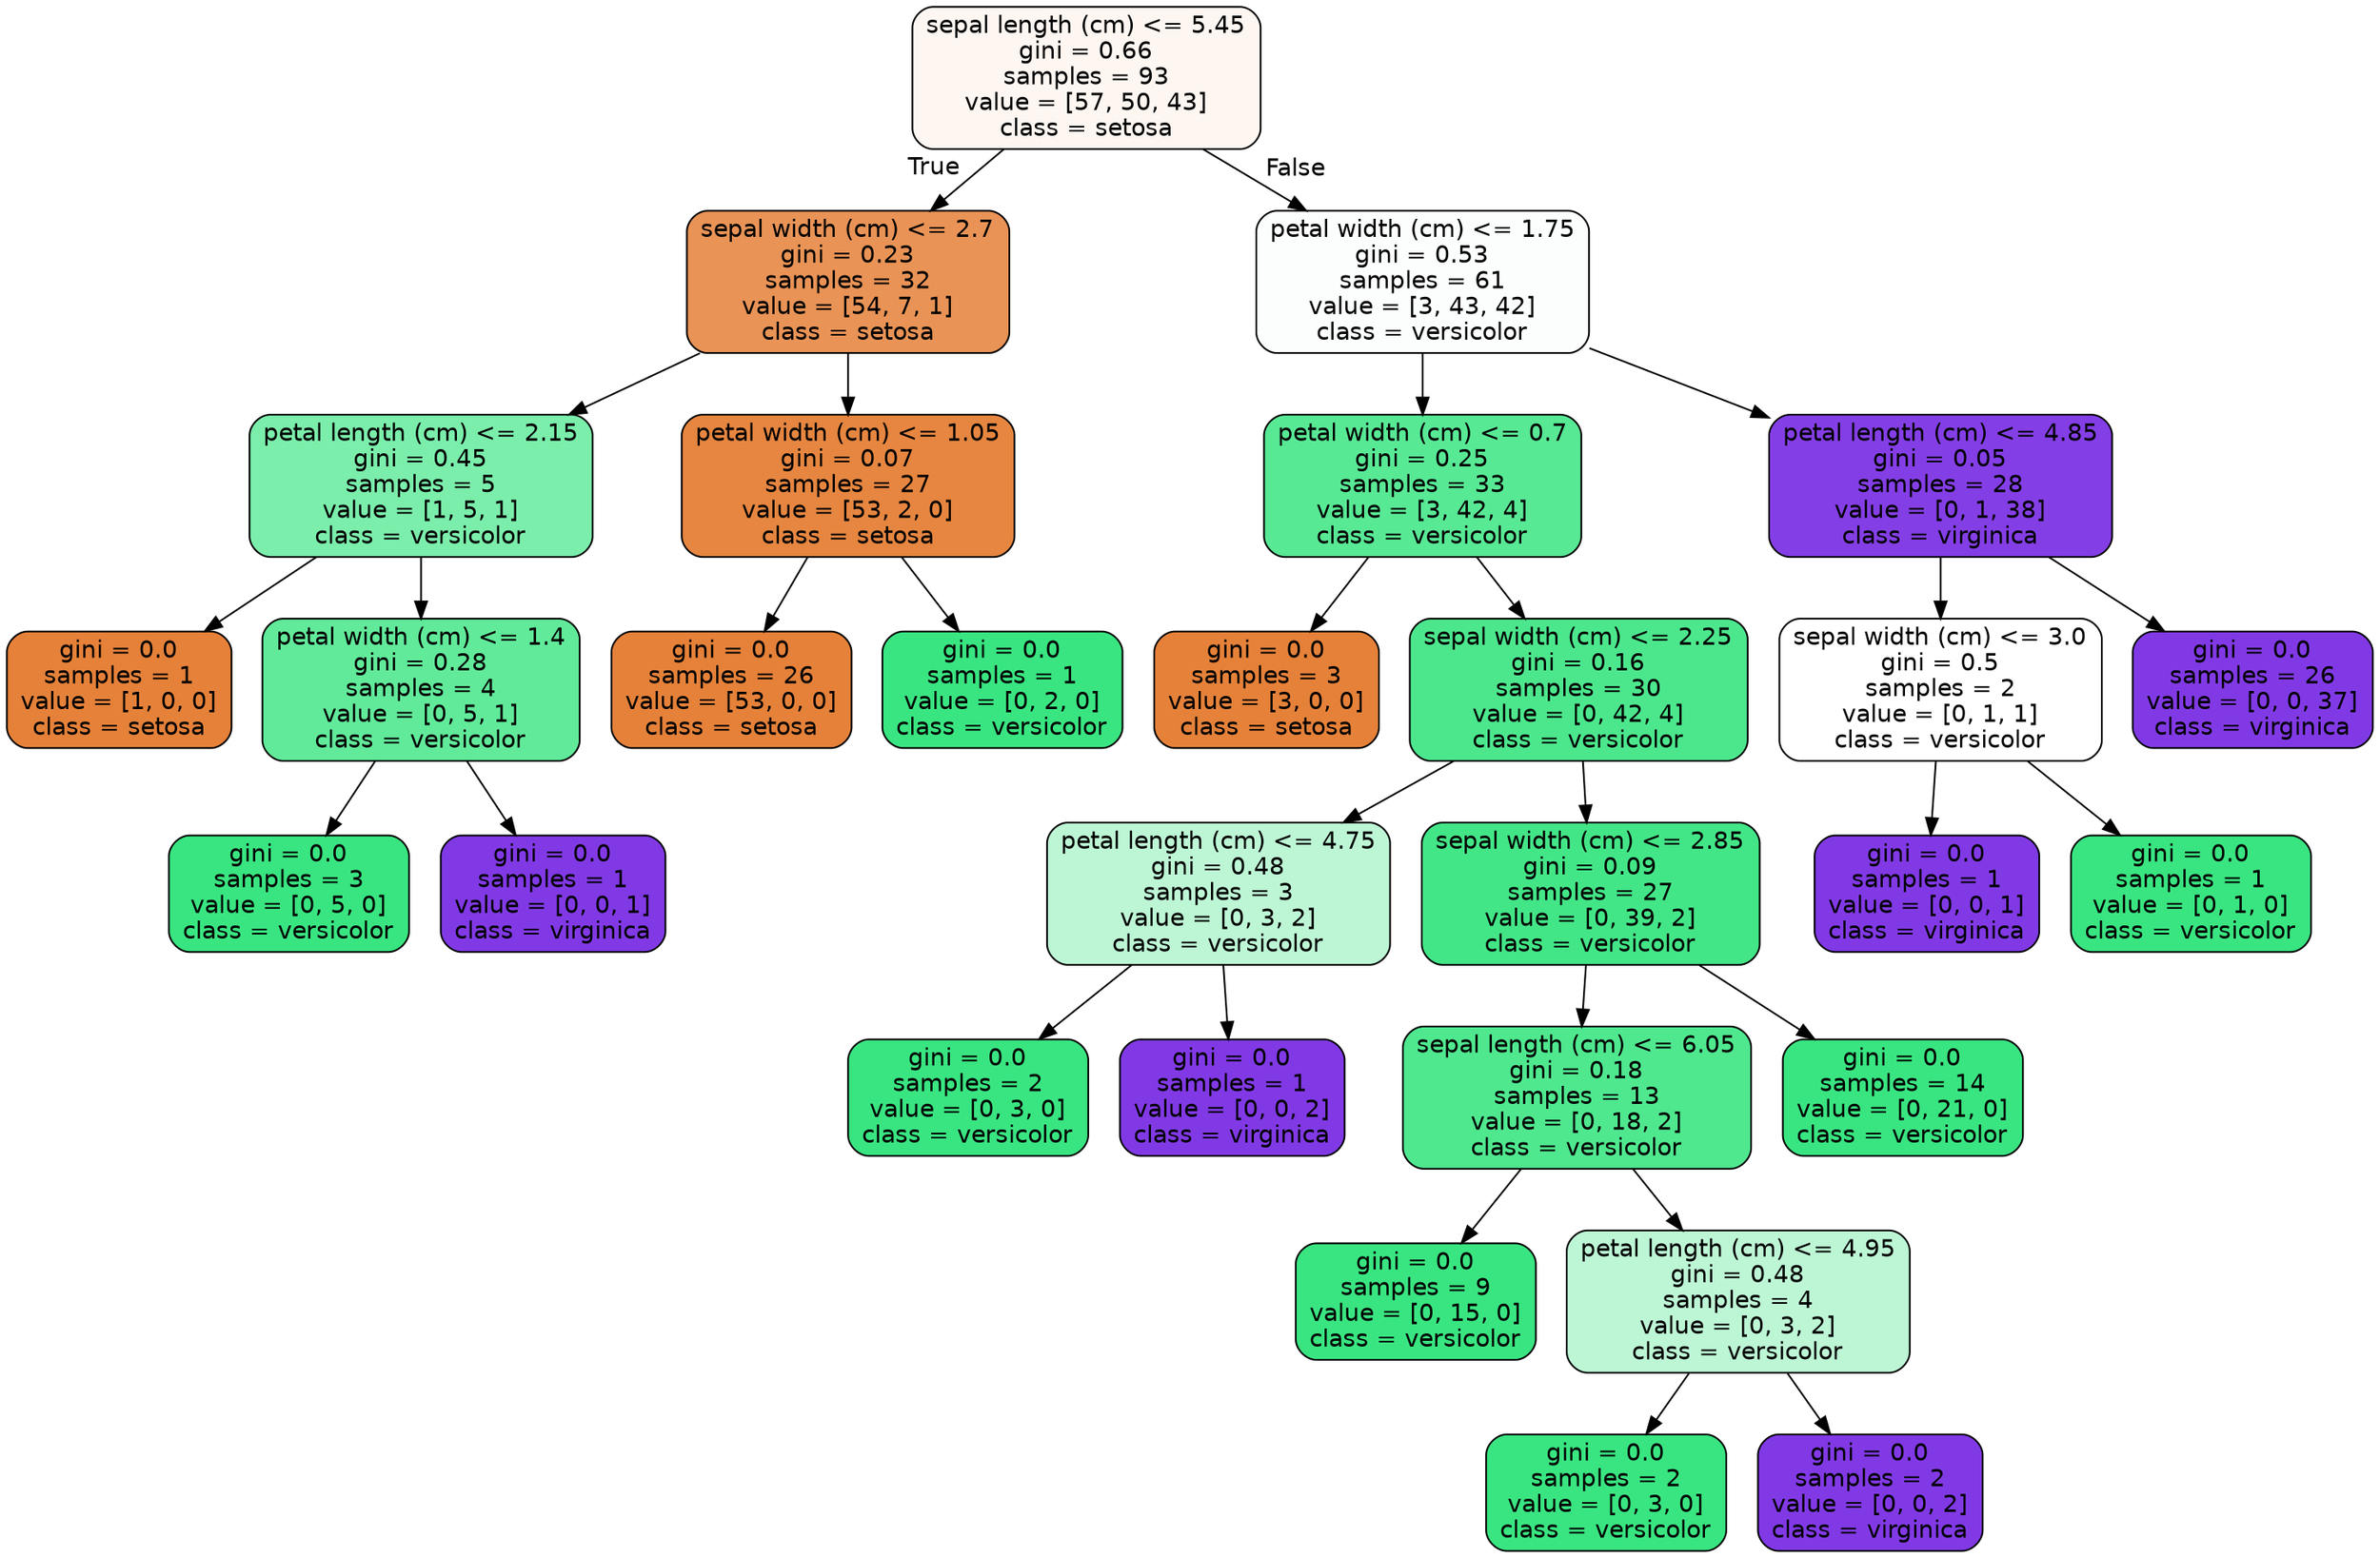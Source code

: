digraph Tree {
node [shape=box, style="filled, rounded", color="black", fontname=helvetica] ;
edge [fontname=helvetica] ;
0 [label="sepal length (cm) <= 5.45\ngini = 0.66\nsamples = 93\nvalue = [57, 50, 43]\nclass = setosa", fillcolor="#fdf6f1"] ;
1 [label="sepal width (cm) <= 2.7\ngini = 0.23\nsamples = 32\nvalue = [54, 7, 1]\nclass = setosa", fillcolor="#e99356"] ;
0 -> 1 [labeldistance=2.5, labelangle=45, headlabel="True"] ;
2 [label="petal length (cm) <= 2.15\ngini = 0.45\nsamples = 5\nvalue = [1, 5, 1]\nclass = versicolor", fillcolor="#7beeab"] ;
1 -> 2 ;
3 [label="gini = 0.0\nsamples = 1\nvalue = [1, 0, 0]\nclass = setosa", fillcolor="#e58139"] ;
2 -> 3 ;
4 [label="petal width (cm) <= 1.4\ngini = 0.28\nsamples = 4\nvalue = [0, 5, 1]\nclass = versicolor", fillcolor="#61ea9a"] ;
2 -> 4 ;
5 [label="gini = 0.0\nsamples = 3\nvalue = [0, 5, 0]\nclass = versicolor", fillcolor="#39e581"] ;
4 -> 5 ;
6 [label="gini = 0.0\nsamples = 1\nvalue = [0, 0, 1]\nclass = virginica", fillcolor="#8139e5"] ;
4 -> 6 ;
7 [label="petal width (cm) <= 1.05\ngini = 0.07\nsamples = 27\nvalue = [53, 2, 0]\nclass = setosa", fillcolor="#e68640"] ;
1 -> 7 ;
8 [label="gini = 0.0\nsamples = 26\nvalue = [53, 0, 0]\nclass = setosa", fillcolor="#e58139"] ;
7 -> 8 ;
9 [label="gini = 0.0\nsamples = 1\nvalue = [0, 2, 0]\nclass = versicolor", fillcolor="#39e581"] ;
7 -> 9 ;
10 [label="petal width (cm) <= 1.75\ngini = 0.53\nsamples = 61\nvalue = [3, 43, 42]\nclass = versicolor", fillcolor="#fbfefc"] ;
0 -> 10 [labeldistance=2.5, labelangle=-45, headlabel="False"] ;
11 [label="petal width (cm) <= 0.7\ngini = 0.25\nsamples = 33\nvalue = [3, 42, 4]\nclass = versicolor", fillcolor="#58e995"] ;
10 -> 11 ;
12 [label="gini = 0.0\nsamples = 3\nvalue = [3, 0, 0]\nclass = setosa", fillcolor="#e58139"] ;
11 -> 12 ;
13 [label="sepal width (cm) <= 2.25\ngini = 0.16\nsamples = 30\nvalue = [0, 42, 4]\nclass = versicolor", fillcolor="#4ce78d"] ;
11 -> 13 ;
14 [label="petal length (cm) <= 4.75\ngini = 0.48\nsamples = 3\nvalue = [0, 3, 2]\nclass = versicolor", fillcolor="#bdf6d5"] ;
13 -> 14 ;
15 [label="gini = 0.0\nsamples = 2\nvalue = [0, 3, 0]\nclass = versicolor", fillcolor="#39e581"] ;
14 -> 15 ;
16 [label="gini = 0.0\nsamples = 1\nvalue = [0, 0, 2]\nclass = virginica", fillcolor="#8139e5"] ;
14 -> 16 ;
17 [label="sepal width (cm) <= 2.85\ngini = 0.09\nsamples = 27\nvalue = [0, 39, 2]\nclass = versicolor", fillcolor="#43e687"] ;
13 -> 17 ;
18 [label="sepal length (cm) <= 6.05\ngini = 0.18\nsamples = 13\nvalue = [0, 18, 2]\nclass = versicolor", fillcolor="#4fe88f"] ;
17 -> 18 ;
19 [label="gini = 0.0\nsamples = 9\nvalue = [0, 15, 0]\nclass = versicolor", fillcolor="#39e581"] ;
18 -> 19 ;
20 [label="petal length (cm) <= 4.95\ngini = 0.48\nsamples = 4\nvalue = [0, 3, 2]\nclass = versicolor", fillcolor="#bdf6d5"] ;
18 -> 20 ;
21 [label="gini = 0.0\nsamples = 2\nvalue = [0, 3, 0]\nclass = versicolor", fillcolor="#39e581"] ;
20 -> 21 ;
22 [label="gini = 0.0\nsamples = 2\nvalue = [0, 0, 2]\nclass = virginica", fillcolor="#8139e5"] ;
20 -> 22 ;
23 [label="gini = 0.0\nsamples = 14\nvalue = [0, 21, 0]\nclass = versicolor", fillcolor="#39e581"] ;
17 -> 23 ;
24 [label="petal length (cm) <= 4.85\ngini = 0.05\nsamples = 28\nvalue = [0, 1, 38]\nclass = virginica", fillcolor="#843ee6"] ;
10 -> 24 ;
25 [label="sepal width (cm) <= 3.0\ngini = 0.5\nsamples = 2\nvalue = [0, 1, 1]\nclass = versicolor", fillcolor="#ffffff"] ;
24 -> 25 ;
26 [label="gini = 0.0\nsamples = 1\nvalue = [0, 0, 1]\nclass = virginica", fillcolor="#8139e5"] ;
25 -> 26 ;
27 [label="gini = 0.0\nsamples = 1\nvalue = [0, 1, 0]\nclass = versicolor", fillcolor="#39e581"] ;
25 -> 27 ;
28 [label="gini = 0.0\nsamples = 26\nvalue = [0, 0, 37]\nclass = virginica", fillcolor="#8139e5"] ;
24 -> 28 ;
}